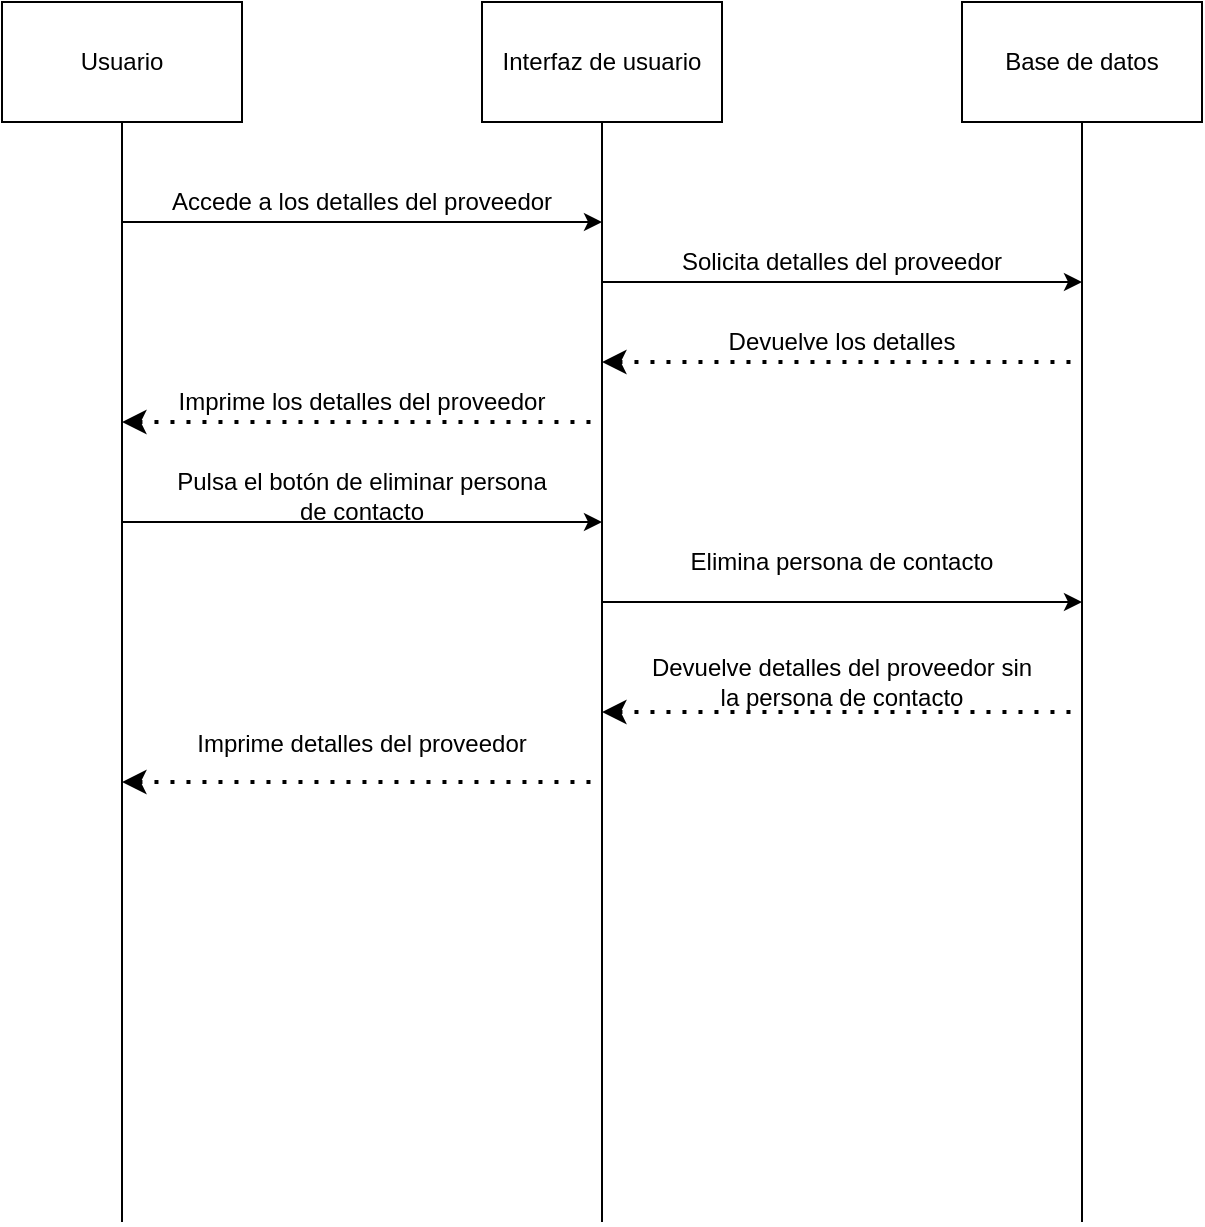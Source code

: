 <mxfile version="14.0.1" type="github">
  <diagram id="-Bsn1GrnOZ5Gnsh2mvQa" name="Page-1">
    <mxGraphModel dx="1102" dy="450" grid="1" gridSize="10" guides="1" tooltips="1" connect="1" arrows="1" fold="1" page="1" pageScale="1" pageWidth="827" pageHeight="1169" math="0" shadow="0">
      <root>
        <mxCell id="0" />
        <mxCell id="1" parent="0" />
        <mxCell id="T6Lr0qnIDvKhJRyPXkJk-1" style="edgeStyle=orthogonalEdgeStyle;rounded=0;orthogonalLoop=1;jettySize=auto;html=1;exitX=0.5;exitY=1;exitDx=0;exitDy=0;endArrow=none;endFill=0;" edge="1" parent="1" source="T6Lr0qnIDvKhJRyPXkJk-2">
          <mxGeometry relative="1" as="geometry">
            <mxPoint x="620" y="720" as="targetPoint" />
            <Array as="points">
              <mxPoint x="620" y="730" />
              <mxPoint x="620" y="730" />
            </Array>
          </mxGeometry>
        </mxCell>
        <mxCell id="T6Lr0qnIDvKhJRyPXkJk-2" value="Base de datos" style="rounded=0;whiteSpace=wrap;html=1;" vertex="1" parent="1">
          <mxGeometry x="560" y="120" width="120" height="60" as="geometry" />
        </mxCell>
        <mxCell id="T6Lr0qnIDvKhJRyPXkJk-3" style="edgeStyle=orthogonalEdgeStyle;rounded=0;orthogonalLoop=1;jettySize=auto;html=1;exitX=0.5;exitY=1;exitDx=0;exitDy=0;endArrow=none;endFill=0;" edge="1" parent="1" source="T6Lr0qnIDvKhJRyPXkJk-4">
          <mxGeometry relative="1" as="geometry">
            <mxPoint x="380" y="730" as="targetPoint" />
          </mxGeometry>
        </mxCell>
        <mxCell id="T6Lr0qnIDvKhJRyPXkJk-4" value="Interfaz de usuario" style="rounded=0;whiteSpace=wrap;html=1;" vertex="1" parent="1">
          <mxGeometry x="320" y="120" width="120" height="60" as="geometry" />
        </mxCell>
        <mxCell id="T6Lr0qnIDvKhJRyPXkJk-5" style="edgeStyle=orthogonalEdgeStyle;rounded=0;orthogonalLoop=1;jettySize=auto;html=1;exitX=0.5;exitY=1;exitDx=0;exitDy=0;endArrow=none;endFill=0;" edge="1" parent="1" source="T6Lr0qnIDvKhJRyPXkJk-6">
          <mxGeometry relative="1" as="geometry">
            <mxPoint x="140" y="730" as="targetPoint" />
          </mxGeometry>
        </mxCell>
        <mxCell id="T6Lr0qnIDvKhJRyPXkJk-6" value="Usuario" style="rounded=0;whiteSpace=wrap;html=1;" vertex="1" parent="1">
          <mxGeometry x="80" y="120" width="120" height="60" as="geometry" />
        </mxCell>
        <mxCell id="T6Lr0qnIDvKhJRyPXkJk-7" value="" style="endArrow=classic;html=1;" edge="1" parent="1">
          <mxGeometry width="50" height="50" relative="1" as="geometry">
            <mxPoint x="140" y="230" as="sourcePoint" />
            <mxPoint x="380" y="230" as="targetPoint" />
          </mxGeometry>
        </mxCell>
        <mxCell id="T6Lr0qnIDvKhJRyPXkJk-8" value="Accede a los detalles del proveedor" style="text;html=1;strokeColor=none;fillColor=none;align=center;verticalAlign=middle;whiteSpace=wrap;rounded=0;" vertex="1" parent="1">
          <mxGeometry x="160" y="210" width="200" height="20" as="geometry" />
        </mxCell>
        <mxCell id="T6Lr0qnIDvKhJRyPXkJk-9" value="" style="endArrow=classic;html=1;" edge="1" parent="1">
          <mxGeometry width="50" height="50" relative="1" as="geometry">
            <mxPoint x="380" y="260" as="sourcePoint" />
            <mxPoint x="620" y="260" as="targetPoint" />
          </mxGeometry>
        </mxCell>
        <mxCell id="T6Lr0qnIDvKhJRyPXkJk-10" value="Solicita detalles del proveedor" style="text;html=1;strokeColor=none;fillColor=none;align=center;verticalAlign=middle;whiteSpace=wrap;rounded=0;" vertex="1" parent="1">
          <mxGeometry x="400" y="240" width="200" height="20" as="geometry" />
        </mxCell>
        <mxCell id="T6Lr0qnIDvKhJRyPXkJk-11" value="" style="endArrow=none;dashed=1;html=1;dashPattern=1 3;strokeWidth=2;startArrow=classic;startFill=1;" edge="1" parent="1">
          <mxGeometry width="50" height="50" relative="1" as="geometry">
            <mxPoint x="380" y="300" as="sourcePoint" />
            <mxPoint x="620" y="300" as="targetPoint" />
          </mxGeometry>
        </mxCell>
        <mxCell id="T6Lr0qnIDvKhJRyPXkJk-12" value="Devuelve los detalles" style="text;html=1;strokeColor=none;fillColor=none;align=center;verticalAlign=middle;whiteSpace=wrap;rounded=0;" vertex="1" parent="1">
          <mxGeometry x="400" y="280" width="200" height="20" as="geometry" />
        </mxCell>
        <mxCell id="T6Lr0qnIDvKhJRyPXkJk-13" value="" style="endArrow=none;dashed=1;html=1;dashPattern=1 3;strokeWidth=2;startArrow=classic;startFill=1;" edge="1" parent="1">
          <mxGeometry width="50" height="50" relative="1" as="geometry">
            <mxPoint x="140" y="330" as="sourcePoint" />
            <mxPoint x="380" y="330" as="targetPoint" />
          </mxGeometry>
        </mxCell>
        <mxCell id="T6Lr0qnIDvKhJRyPXkJk-14" value="Imprime los detalles del proveedor" style="text;html=1;strokeColor=none;fillColor=none;align=center;verticalAlign=middle;whiteSpace=wrap;rounded=0;" vertex="1" parent="1">
          <mxGeometry x="160" y="310" width="200" height="20" as="geometry" />
        </mxCell>
        <mxCell id="T6Lr0qnIDvKhJRyPXkJk-15" value="" style="endArrow=classic;html=1;" edge="1" parent="1">
          <mxGeometry width="50" height="50" relative="1" as="geometry">
            <mxPoint x="140" y="380" as="sourcePoint" />
            <mxPoint x="380" y="380" as="targetPoint" />
          </mxGeometry>
        </mxCell>
        <mxCell id="T6Lr0qnIDvKhJRyPXkJk-16" value="Pulsa el botón de eliminar persona de contacto" style="text;html=1;strokeColor=none;fillColor=none;align=center;verticalAlign=middle;whiteSpace=wrap;rounded=0;" vertex="1" parent="1">
          <mxGeometry x="160" y="357" width="200" height="20" as="geometry" />
        </mxCell>
        <mxCell id="T6Lr0qnIDvKhJRyPXkJk-17" value="" style="endArrow=classic;html=1;" edge="1" parent="1">
          <mxGeometry width="50" height="50" relative="1" as="geometry">
            <mxPoint x="380" y="420" as="sourcePoint" />
            <mxPoint x="620" y="420" as="targetPoint" />
          </mxGeometry>
        </mxCell>
        <mxCell id="T6Lr0qnIDvKhJRyPXkJk-18" value="Elimina persona de contacto" style="text;html=1;strokeColor=none;fillColor=none;align=center;verticalAlign=middle;whiteSpace=wrap;rounded=0;" vertex="1" parent="1">
          <mxGeometry x="400" y="390" width="200" height="20" as="geometry" />
        </mxCell>
        <mxCell id="T6Lr0qnIDvKhJRyPXkJk-19" value="" style="endArrow=none;dashed=1;html=1;dashPattern=1 3;strokeWidth=2;startArrow=classic;startFill=1;" edge="1" parent="1">
          <mxGeometry width="50" height="50" relative="1" as="geometry">
            <mxPoint x="380" y="475" as="sourcePoint" />
            <mxPoint x="620" y="475" as="targetPoint" />
          </mxGeometry>
        </mxCell>
        <mxCell id="T6Lr0qnIDvKhJRyPXkJk-20" value="Devuelve detalles del proveedor sin la persona de contacto" style="text;html=1;strokeColor=none;fillColor=none;align=center;verticalAlign=middle;whiteSpace=wrap;rounded=0;" vertex="1" parent="1">
          <mxGeometry x="400" y="450" width="200" height="20" as="geometry" />
        </mxCell>
        <mxCell id="T6Lr0qnIDvKhJRyPXkJk-21" value="" style="endArrow=none;dashed=1;html=1;dashPattern=1 3;strokeWidth=2;startArrow=classic;startFill=1;" edge="1" parent="1">
          <mxGeometry width="50" height="50" relative="1" as="geometry">
            <mxPoint x="140" y="510" as="sourcePoint" />
            <mxPoint x="380" y="510" as="targetPoint" />
          </mxGeometry>
        </mxCell>
        <mxCell id="T6Lr0qnIDvKhJRyPXkJk-22" value="Imprime detalles del proveedor" style="text;html=1;strokeColor=none;fillColor=none;align=center;verticalAlign=middle;whiteSpace=wrap;rounded=0;" vertex="1" parent="1">
          <mxGeometry x="160" y="481" width="200" height="20" as="geometry" />
        </mxCell>
      </root>
    </mxGraphModel>
  </diagram>
</mxfile>
